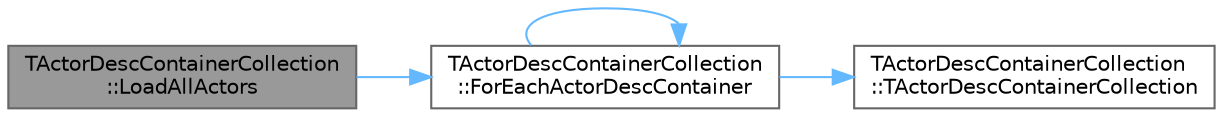 digraph "TActorDescContainerCollection::LoadAllActors"
{
 // INTERACTIVE_SVG=YES
 // LATEX_PDF_SIZE
  bgcolor="transparent";
  edge [fontname=Helvetica,fontsize=10,labelfontname=Helvetica,labelfontsize=10];
  node [fontname=Helvetica,fontsize=10,shape=box,height=0.2,width=0.4];
  rankdir="LR";
  Node1 [id="Node000001",label="TActorDescContainerCollection\l::LoadAllActors",height=0.2,width=0.4,color="gray40", fillcolor="grey60", style="filled", fontcolor="black",tooltip=" "];
  Node1 -> Node2 [id="edge1_Node000001_Node000002",color="steelblue1",style="solid",tooltip=" "];
  Node2 [id="Node000002",label="TActorDescContainerCollection\l::ForEachActorDescContainer",height=0.2,width=0.4,color="grey40", fillcolor="white", style="filled",URL="$d6/d66/classTActorDescContainerCollection.html#a9f4cc92ecb0ae8b0c699746effde3a0d",tooltip=" "];
  Node2 -> Node3 [id="edge2_Node000002_Node000003",color="steelblue1",style="solid",tooltip=" "];
  Node3 [id="Node000003",label="TActorDescContainerCollection\l::TActorDescContainerCollection",height=0.2,width=0.4,color="grey40", fillcolor="white", style="filled",URL="$d6/d66/classTActorDescContainerCollection.html#a8249656ed30d8ecc5eb175042be75b28",tooltip=" "];
  Node2 -> Node2 [id="edge3_Node000002_Node000002",color="steelblue1",style="solid",tooltip=" "];
}
